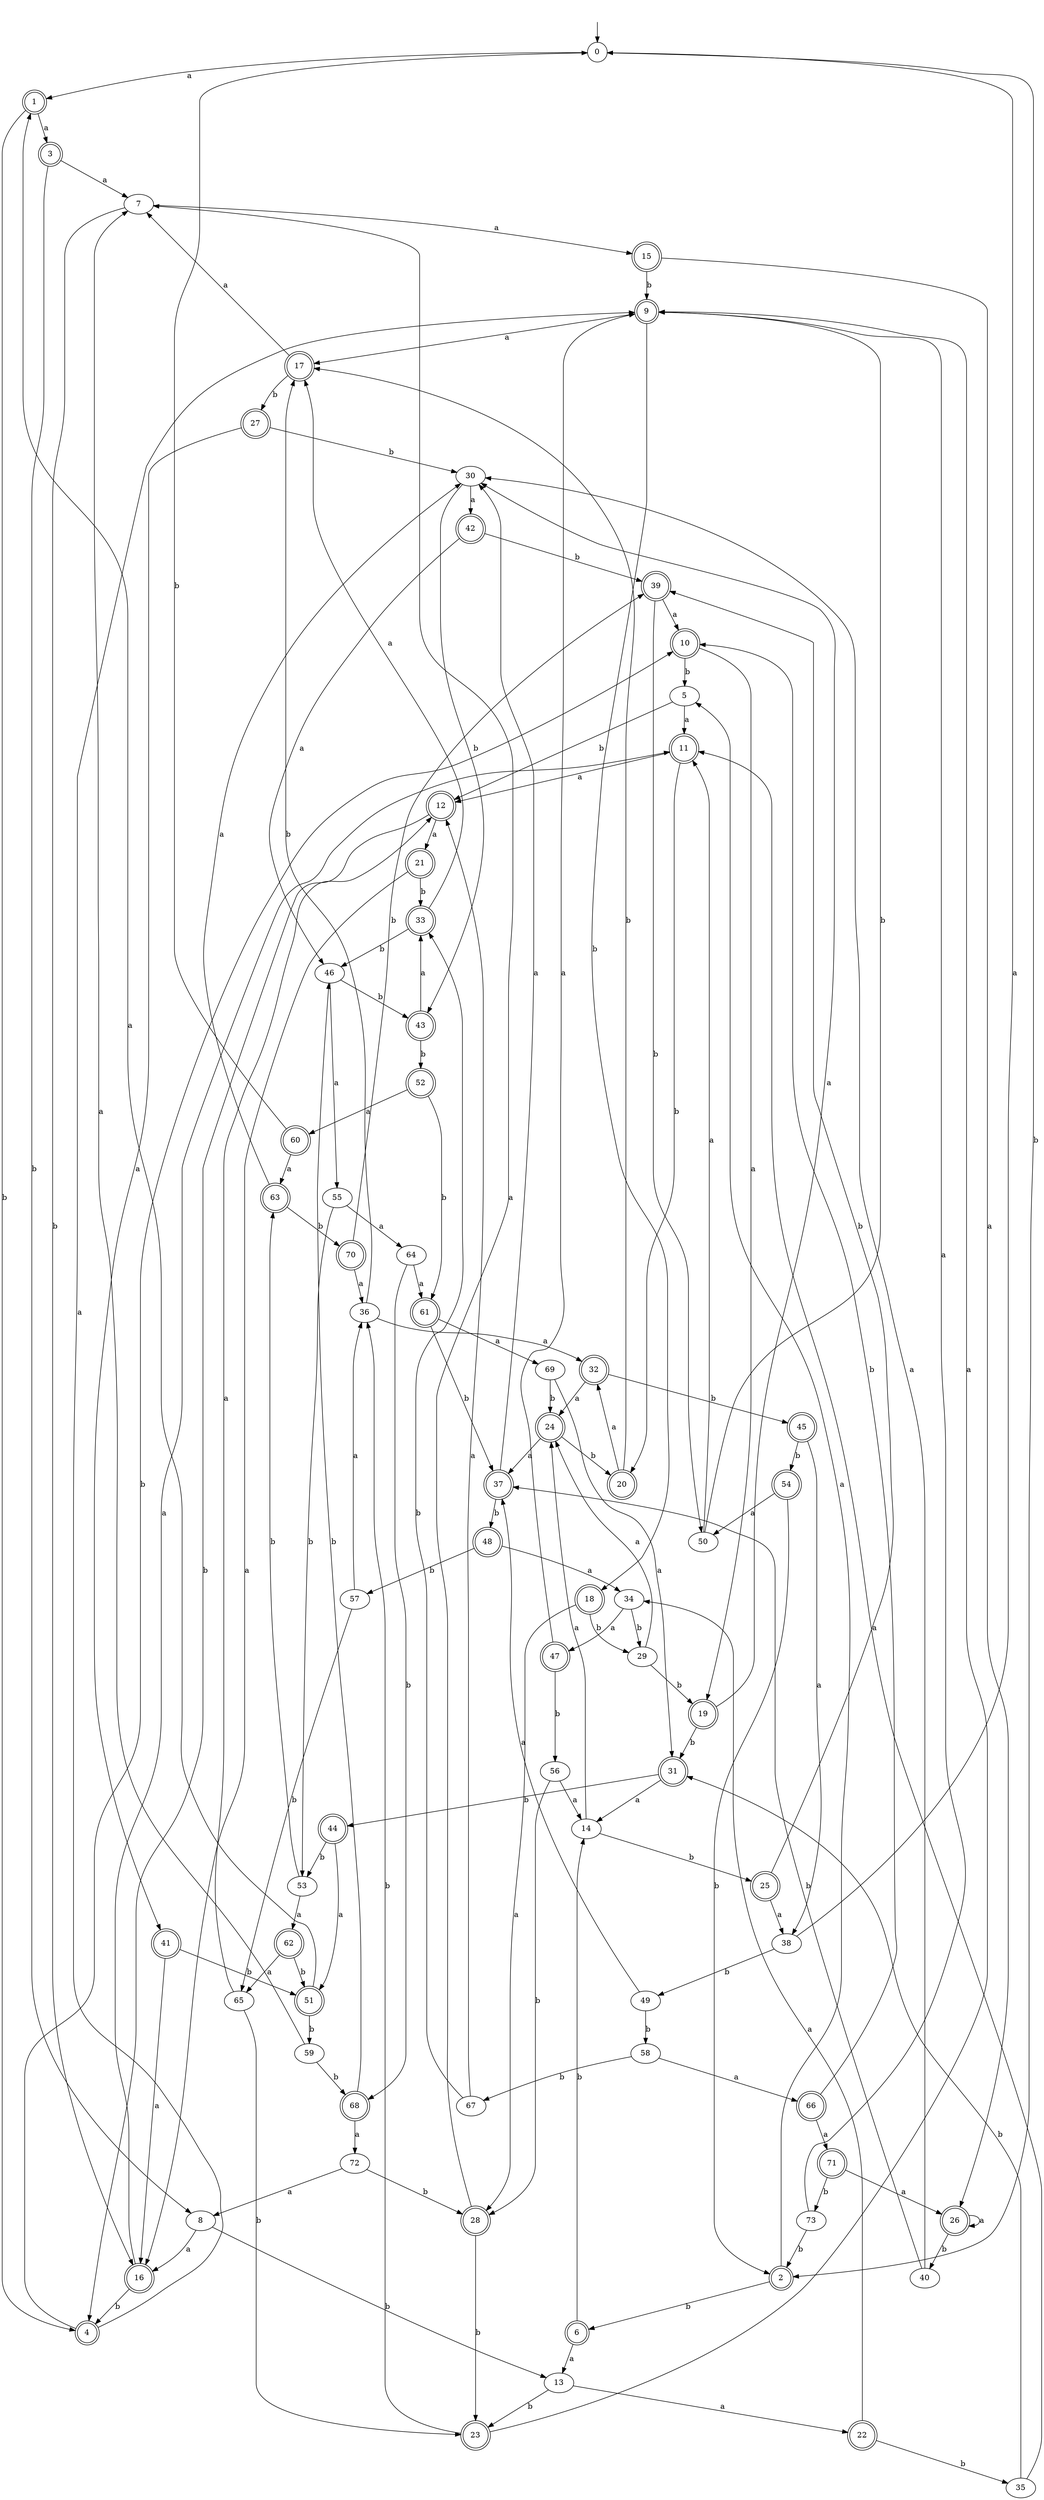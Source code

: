 digraph RandomDFA {
  __start0 [label="", shape=none];
  __start0 -> 0 [label=""];
  0 [shape=circle]
  0 -> 1 [label="a"]
  0 -> 2 [label="b"]
  1 [shape=doublecircle]
  1 -> 3 [label="a"]
  1 -> 4 [label="b"]
  2 [shape=doublecircle]
  2 -> 5 [label="a"]
  2 -> 6 [label="b"]
  3 [shape=doublecircle]
  3 -> 7 [label="a"]
  3 -> 8 [label="b"]
  4 [shape=doublecircle]
  4 -> 9 [label="a"]
  4 -> 10 [label="b"]
  5
  5 -> 11 [label="a"]
  5 -> 12 [label="b"]
  6 [shape=doublecircle]
  6 -> 13 [label="a"]
  6 -> 14 [label="b"]
  7
  7 -> 15 [label="a"]
  7 -> 16 [label="b"]
  8
  8 -> 16 [label="a"]
  8 -> 13 [label="b"]
  9 [shape=doublecircle]
  9 -> 17 [label="a"]
  9 -> 18 [label="b"]
  10 [shape=doublecircle]
  10 -> 19 [label="a"]
  10 -> 5 [label="b"]
  11 [shape=doublecircle]
  11 -> 12 [label="a"]
  11 -> 20 [label="b"]
  12 [shape=doublecircle]
  12 -> 21 [label="a"]
  12 -> 4 [label="b"]
  13
  13 -> 22 [label="a"]
  13 -> 23 [label="b"]
  14
  14 -> 24 [label="a"]
  14 -> 25 [label="b"]
  15 [shape=doublecircle]
  15 -> 26 [label="a"]
  15 -> 9 [label="b"]
  16 [shape=doublecircle]
  16 -> 11 [label="a"]
  16 -> 4 [label="b"]
  17 [shape=doublecircle]
  17 -> 7 [label="a"]
  17 -> 27 [label="b"]
  18 [shape=doublecircle]
  18 -> 28 [label="a"]
  18 -> 29 [label="b"]
  19 [shape=doublecircle]
  19 -> 30 [label="a"]
  19 -> 31 [label="b"]
  20 [shape=doublecircle]
  20 -> 32 [label="a"]
  20 -> 17 [label="b"]
  21 [shape=doublecircle]
  21 -> 16 [label="a"]
  21 -> 33 [label="b"]
  22 [shape=doublecircle]
  22 -> 34 [label="a"]
  22 -> 35 [label="b"]
  23 [shape=doublecircle]
  23 -> 9 [label="a"]
  23 -> 36 [label="b"]
  24 [shape=doublecircle]
  24 -> 37 [label="a"]
  24 -> 20 [label="b"]
  25 [shape=doublecircle]
  25 -> 38 [label="a"]
  25 -> 39 [label="b"]
  26 [shape=doublecircle]
  26 -> 26 [label="a"]
  26 -> 40 [label="b"]
  27 [shape=doublecircle]
  27 -> 41 [label="a"]
  27 -> 30 [label="b"]
  28 [shape=doublecircle]
  28 -> 7 [label="a"]
  28 -> 23 [label="b"]
  29
  29 -> 24 [label="a"]
  29 -> 19 [label="b"]
  30
  30 -> 42 [label="a"]
  30 -> 43 [label="b"]
  31 [shape=doublecircle]
  31 -> 14 [label="a"]
  31 -> 44 [label="b"]
  32 [shape=doublecircle]
  32 -> 24 [label="a"]
  32 -> 45 [label="b"]
  33 [shape=doublecircle]
  33 -> 17 [label="a"]
  33 -> 46 [label="b"]
  34
  34 -> 47 [label="a"]
  34 -> 29 [label="b"]
  35
  35 -> 11 [label="a"]
  35 -> 31 [label="b"]
  36
  36 -> 32 [label="a"]
  36 -> 17 [label="b"]
  37 [shape=doublecircle]
  37 -> 30 [label="a"]
  37 -> 48 [label="b"]
  38
  38 -> 0 [label="a"]
  38 -> 49 [label="b"]
  39 [shape=doublecircle]
  39 -> 10 [label="a"]
  39 -> 50 [label="b"]
  40
  40 -> 30 [label="a"]
  40 -> 37 [label="b"]
  41 [shape=doublecircle]
  41 -> 16 [label="a"]
  41 -> 51 [label="b"]
  42 [shape=doublecircle]
  42 -> 46 [label="a"]
  42 -> 39 [label="b"]
  43 [shape=doublecircle]
  43 -> 33 [label="a"]
  43 -> 52 [label="b"]
  44 [shape=doublecircle]
  44 -> 51 [label="a"]
  44 -> 53 [label="b"]
  45 [shape=doublecircle]
  45 -> 38 [label="a"]
  45 -> 54 [label="b"]
  46
  46 -> 55 [label="a"]
  46 -> 43 [label="b"]
  47 [shape=doublecircle]
  47 -> 9 [label="a"]
  47 -> 56 [label="b"]
  48 [shape=doublecircle]
  48 -> 34 [label="a"]
  48 -> 57 [label="b"]
  49
  49 -> 37 [label="a"]
  49 -> 58 [label="b"]
  50
  50 -> 11 [label="a"]
  50 -> 9 [label="b"]
  51 [shape=doublecircle]
  51 -> 1 [label="a"]
  51 -> 59 [label="b"]
  52 [shape=doublecircle]
  52 -> 60 [label="a"]
  52 -> 61 [label="b"]
  53
  53 -> 62 [label="a"]
  53 -> 63 [label="b"]
  54 [shape=doublecircle]
  54 -> 50 [label="a"]
  54 -> 2 [label="b"]
  55
  55 -> 64 [label="a"]
  55 -> 53 [label="b"]
  56
  56 -> 14 [label="a"]
  56 -> 28 [label="b"]
  57
  57 -> 36 [label="a"]
  57 -> 65 [label="b"]
  58
  58 -> 66 [label="a"]
  58 -> 67 [label="b"]
  59
  59 -> 7 [label="a"]
  59 -> 68 [label="b"]
  60 [shape=doublecircle]
  60 -> 63 [label="a"]
  60 -> 0 [label="b"]
  61 [shape=doublecircle]
  61 -> 69 [label="a"]
  61 -> 37 [label="b"]
  62 [shape=doublecircle]
  62 -> 65 [label="a"]
  62 -> 51 [label="b"]
  63 [shape=doublecircle]
  63 -> 30 [label="a"]
  63 -> 70 [label="b"]
  64
  64 -> 61 [label="a"]
  64 -> 68 [label="b"]
  65
  65 -> 12 [label="a"]
  65 -> 23 [label="b"]
  66 [shape=doublecircle]
  66 -> 71 [label="a"]
  66 -> 10 [label="b"]
  67
  67 -> 12 [label="a"]
  67 -> 33 [label="b"]
  68 [shape=doublecircle]
  68 -> 72 [label="a"]
  68 -> 46 [label="b"]
  69
  69 -> 31 [label="a"]
  69 -> 24 [label="b"]
  70 [shape=doublecircle]
  70 -> 36 [label="a"]
  70 -> 39 [label="b"]
  71 [shape=doublecircle]
  71 -> 26 [label="a"]
  71 -> 73 [label="b"]
  72
  72 -> 8 [label="a"]
  72 -> 28 [label="b"]
  73
  73 -> 9 [label="a"]
  73 -> 2 [label="b"]
}
